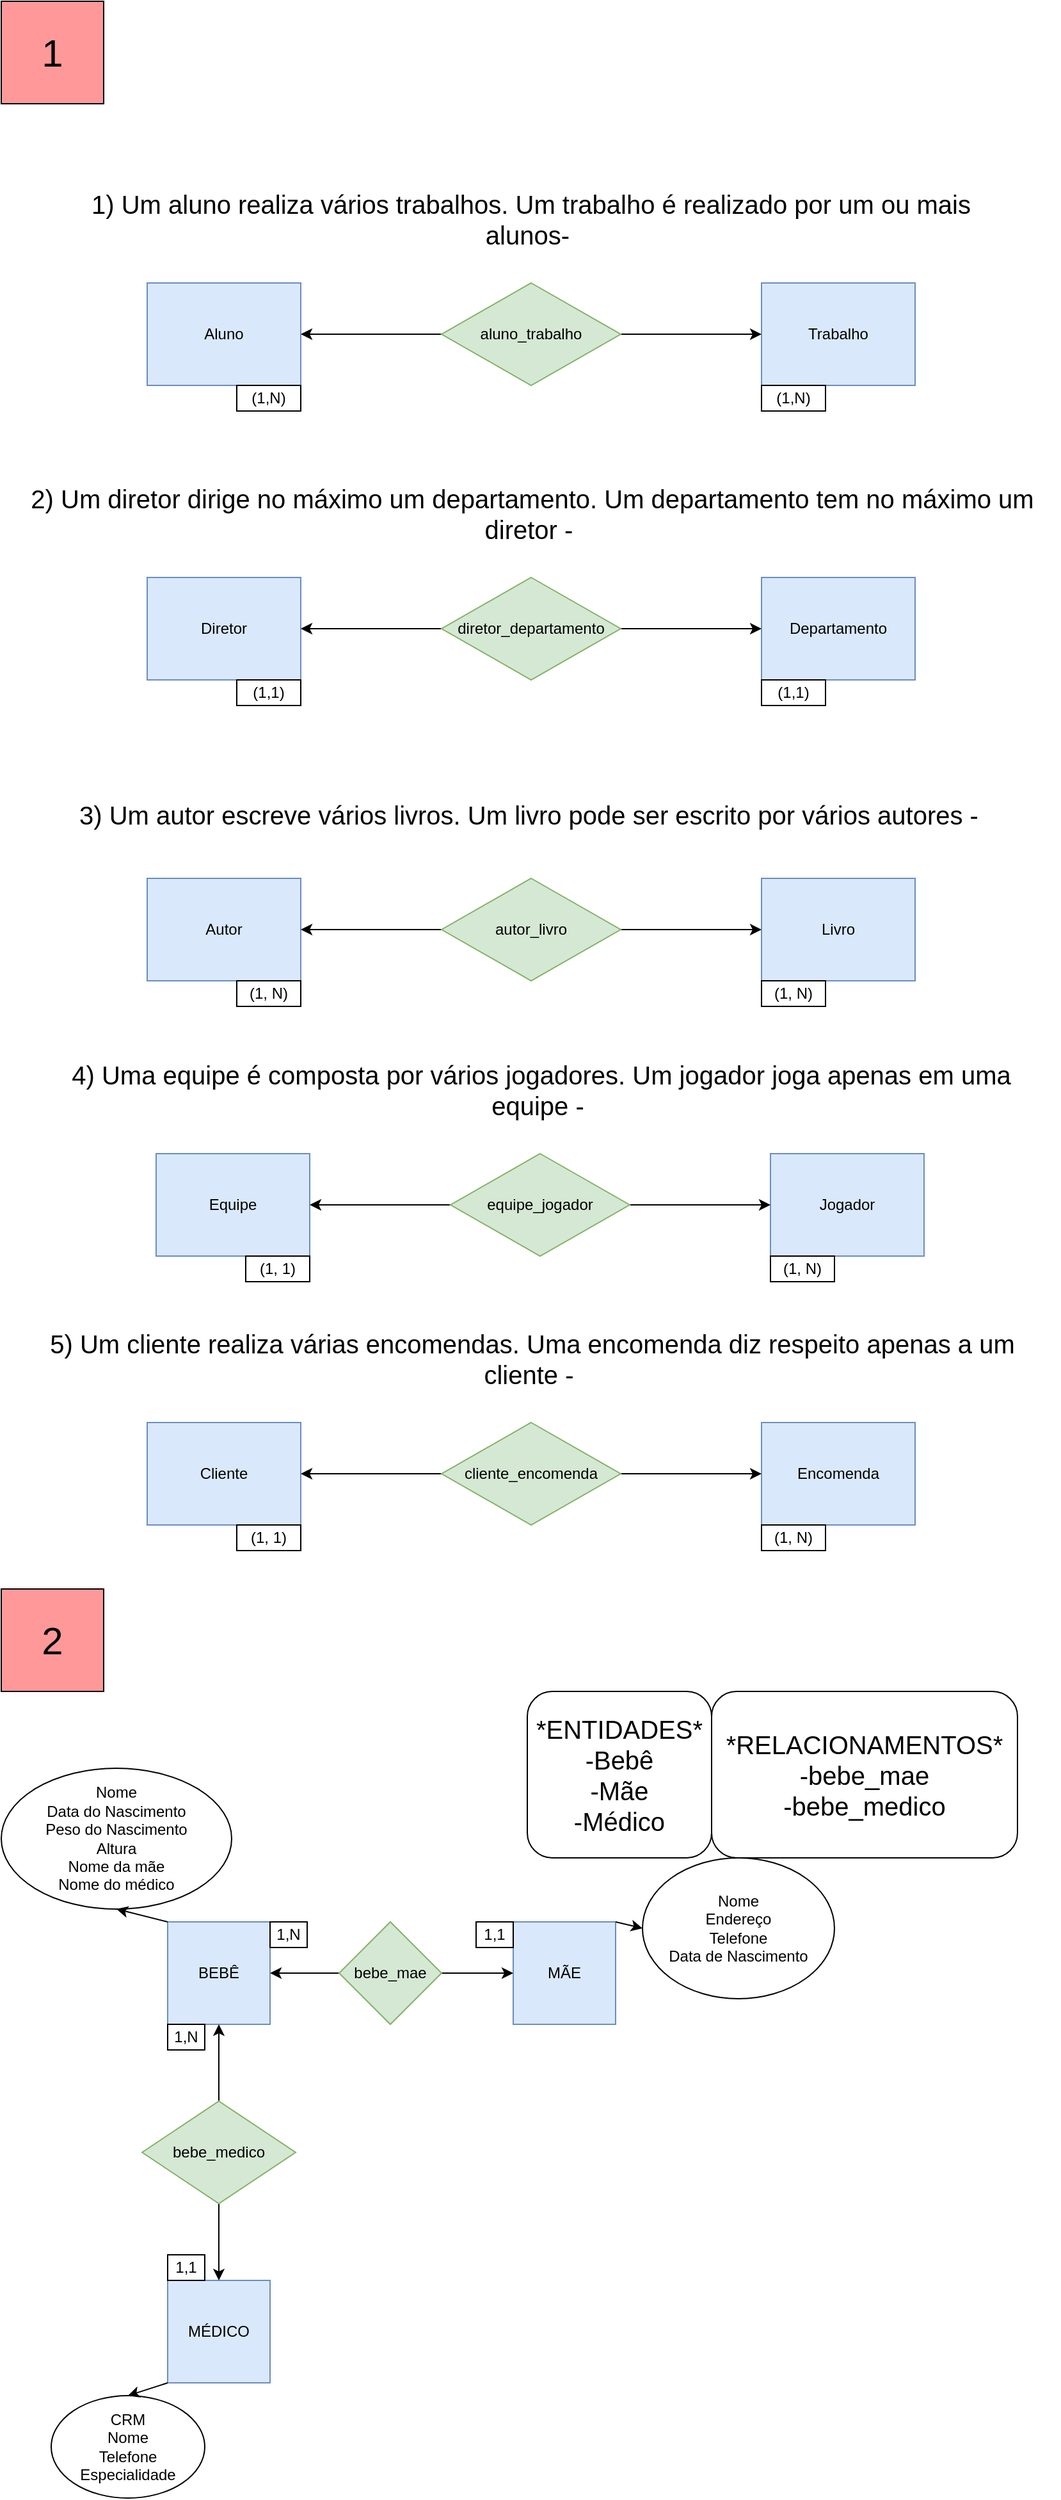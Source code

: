 <mxfile version="21.7.1" type="github">
  <diagram name="Página-1" id="zKv2x6dJgtATqgKXtKyK">
    <mxGraphModel dx="1434" dy="790" grid="1" gridSize="10" guides="1" tooltips="1" connect="1" arrows="1" fold="1" page="1" pageScale="1" pageWidth="827" pageHeight="1169" math="0" shadow="0">
      <root>
        <mxCell id="0" />
        <mxCell id="1" parent="0" />
        <mxCell id="TEELGiDpSiU1nXDWzbDm-1" value="&lt;font style=&quot;font-size: 30px;&quot;&gt;1&lt;/font&gt;" style="whiteSpace=wrap;html=1;aspect=fixed;fillColor=#FF9999;" vertex="1" parent="1">
          <mxGeometry width="80" height="80" as="geometry" />
        </mxCell>
        <mxCell id="TEELGiDpSiU1nXDWzbDm-2" value="&lt;font style=&quot;font-size: 20px;&quot;&gt;&lt;span style=&quot;&quot;&gt;1) Um aluno realiza vários trabalhos. Um trabalho é&amp;nbsp;&lt;/span&gt;&lt;span style=&quot;line-height: 107%; font-family: Calibri, sans-serif;&quot;&gt;&lt;font style=&quot;font-size: 20px;&quot;&gt;realizado por um ou mais alunos&lt;/font&gt;&lt;/span&gt;&lt;span style=&quot;&quot;&gt;-&amp;nbsp;&lt;/span&gt;&lt;/font&gt;" style="text;html=1;strokeColor=none;fillColor=none;align=center;verticalAlign=middle;whiteSpace=wrap;rounded=0;" vertex="1" parent="1">
          <mxGeometry x="34" y="120" width="760" height="100" as="geometry" />
        </mxCell>
        <mxCell id="TEELGiDpSiU1nXDWzbDm-3" value="Aluno" style="rounded=0;whiteSpace=wrap;html=1;fillColor=#dae8fc;strokeColor=#6c8ebf;" vertex="1" parent="1">
          <mxGeometry x="114" y="220" width="120" height="80" as="geometry" />
        </mxCell>
        <mxCell id="TEELGiDpSiU1nXDWzbDm-5" value="Trabalho" style="rounded=0;whiteSpace=wrap;html=1;fillColor=#dae8fc;strokeColor=#6c8ebf;" vertex="1" parent="1">
          <mxGeometry x="594" y="220" width="120" height="80" as="geometry" />
        </mxCell>
        <mxCell id="TEELGiDpSiU1nXDWzbDm-6" value="" style="endArrow=classic;startArrow=classic;html=1;rounded=0;exitX=1;exitY=0.5;exitDx=0;exitDy=0;entryX=0;entryY=0.5;entryDx=0;entryDy=0;" edge="1" parent="1" source="TEELGiDpSiU1nXDWzbDm-3" target="TEELGiDpSiU1nXDWzbDm-5">
          <mxGeometry width="50" height="50" relative="1" as="geometry">
            <mxPoint x="364" y="290" as="sourcePoint" />
            <mxPoint x="414" y="240" as="targetPoint" />
          </mxGeometry>
        </mxCell>
        <mxCell id="TEELGiDpSiU1nXDWzbDm-7" value="(1,N)" style="rounded=0;whiteSpace=wrap;html=1;" vertex="1" parent="1">
          <mxGeometry x="184" y="300" width="50" height="20" as="geometry" />
        </mxCell>
        <mxCell id="TEELGiDpSiU1nXDWzbDm-8" value="(1,N)" style="rounded=0;whiteSpace=wrap;html=1;" vertex="1" parent="1">
          <mxGeometry x="594" y="300" width="50" height="20" as="geometry" />
        </mxCell>
        <mxCell id="TEELGiDpSiU1nXDWzbDm-9" value="aluno_trabalho" style="rhombus;whiteSpace=wrap;html=1;fillColor=#d5e8d4;strokeColor=#82b366;" vertex="1" parent="1">
          <mxGeometry x="344" y="220" width="140" height="80" as="geometry" />
        </mxCell>
        <mxCell id="TEELGiDpSiU1nXDWzbDm-10" value="&lt;font style=&quot;font-size: 20px;&quot;&gt;2)&amp;nbsp;&lt;span style=&quot;background-color: initial;&quot;&gt;Um diretor dirige no máximo um departamento. Um&amp;nbsp;&lt;/span&gt;&lt;span style=&quot;line-height: 107%; font-family: Calibri, sans-serif;&quot;&gt;departamento tem no máximo um diretor&amp;nbsp;&lt;/span&gt;&lt;span style=&quot;&quot;&gt;-&amp;nbsp;&lt;/span&gt;&lt;/font&gt;" style="text;html=1;strokeColor=none;fillColor=none;align=center;verticalAlign=middle;whiteSpace=wrap;rounded=0;" vertex="1" parent="1">
          <mxGeometry x="10" y="350" width="810" height="100" as="geometry" />
        </mxCell>
        <mxCell id="TEELGiDpSiU1nXDWzbDm-11" value="Diretor" style="rounded=0;whiteSpace=wrap;html=1;fillColor=#dae8fc;strokeColor=#6c8ebf;" vertex="1" parent="1">
          <mxGeometry x="114" y="450" width="120" height="80" as="geometry" />
        </mxCell>
        <mxCell id="TEELGiDpSiU1nXDWzbDm-12" value="Departamento" style="rounded=0;whiteSpace=wrap;html=1;fillColor=#dae8fc;strokeColor=#6c8ebf;" vertex="1" parent="1">
          <mxGeometry x="594" y="450" width="120" height="80" as="geometry" />
        </mxCell>
        <mxCell id="TEELGiDpSiU1nXDWzbDm-13" value="" style="endArrow=classic;startArrow=classic;html=1;rounded=0;exitX=1;exitY=0.5;exitDx=0;exitDy=0;entryX=0;entryY=0.5;entryDx=0;entryDy=0;" edge="1" parent="1" source="TEELGiDpSiU1nXDWzbDm-11" target="TEELGiDpSiU1nXDWzbDm-12">
          <mxGeometry width="50" height="50" relative="1" as="geometry">
            <mxPoint x="364" y="520" as="sourcePoint" />
            <mxPoint x="414" y="470" as="targetPoint" />
          </mxGeometry>
        </mxCell>
        <mxCell id="TEELGiDpSiU1nXDWzbDm-14" value="(1,1)" style="rounded=0;whiteSpace=wrap;html=1;" vertex="1" parent="1">
          <mxGeometry x="184" y="530" width="50" height="20" as="geometry" />
        </mxCell>
        <mxCell id="TEELGiDpSiU1nXDWzbDm-15" value="(1,1)" style="rounded=0;whiteSpace=wrap;html=1;" vertex="1" parent="1">
          <mxGeometry x="594" y="530" width="50" height="20" as="geometry" />
        </mxCell>
        <mxCell id="TEELGiDpSiU1nXDWzbDm-16" value="diretor_departamento" style="rhombus;whiteSpace=wrap;html=1;fillColor=#d5e8d4;strokeColor=#82b366;" vertex="1" parent="1">
          <mxGeometry x="344" y="450" width="140" height="80" as="geometry" />
        </mxCell>
        <mxCell id="TEELGiDpSiU1nXDWzbDm-17" value="&lt;font style=&quot;font-size: 20px;&quot;&gt;3)&amp;nbsp;&lt;span style=&quot;line-height: 107%;&quot;&gt;&lt;span style=&quot;&quot;&gt;Um autor escreve vários livros. Um livro pode ser escrito por vários autores&lt;/span&gt;&lt;font style=&quot;font-size: 20px;&quot; face=&quot;Calibri, sans-serif&quot;&gt;&lt;span style=&quot;&quot;&gt;&amp;nbsp;&lt;/span&gt;&lt;/font&gt;&lt;/span&gt;&lt;span style=&quot;&quot;&gt;-&amp;nbsp;&lt;/span&gt;&lt;/font&gt;" style="text;html=1;strokeColor=none;fillColor=none;align=center;verticalAlign=middle;whiteSpace=wrap;rounded=0;" vertex="1" parent="1">
          <mxGeometry x="10" y="585" width="810" height="100" as="geometry" />
        </mxCell>
        <mxCell id="TEELGiDpSiU1nXDWzbDm-18" value="Autor" style="rounded=0;whiteSpace=wrap;html=1;fillColor=#dae8fc;strokeColor=#6c8ebf;" vertex="1" parent="1">
          <mxGeometry x="114" y="685" width="120" height="80" as="geometry" />
        </mxCell>
        <mxCell id="TEELGiDpSiU1nXDWzbDm-19" value="Livro" style="rounded=0;whiteSpace=wrap;html=1;fillColor=#dae8fc;strokeColor=#6c8ebf;" vertex="1" parent="1">
          <mxGeometry x="594" y="685" width="120" height="80" as="geometry" />
        </mxCell>
        <mxCell id="TEELGiDpSiU1nXDWzbDm-20" value="" style="endArrow=classic;startArrow=classic;html=1;rounded=0;exitX=1;exitY=0.5;exitDx=0;exitDy=0;entryX=0;entryY=0.5;entryDx=0;entryDy=0;" edge="1" parent="1" source="TEELGiDpSiU1nXDWzbDm-18" target="TEELGiDpSiU1nXDWzbDm-19">
          <mxGeometry width="50" height="50" relative="1" as="geometry">
            <mxPoint x="364" y="755" as="sourcePoint" />
            <mxPoint x="414" y="705" as="targetPoint" />
          </mxGeometry>
        </mxCell>
        <mxCell id="TEELGiDpSiU1nXDWzbDm-21" value="(1, N)" style="rounded=0;whiteSpace=wrap;html=1;" vertex="1" parent="1">
          <mxGeometry x="184" y="765" width="50" height="20" as="geometry" />
        </mxCell>
        <mxCell id="TEELGiDpSiU1nXDWzbDm-22" value="(1, N)" style="rounded=0;whiteSpace=wrap;html=1;" vertex="1" parent="1">
          <mxGeometry x="594" y="765" width="50" height="20" as="geometry" />
        </mxCell>
        <mxCell id="TEELGiDpSiU1nXDWzbDm-23" value="autor_livro" style="rhombus;whiteSpace=wrap;html=1;fillColor=#d5e8d4;strokeColor=#82b366;" vertex="1" parent="1">
          <mxGeometry x="344" y="685" width="140" height="80" as="geometry" />
        </mxCell>
        <mxCell id="TEELGiDpSiU1nXDWzbDm-24" value="&lt;font style=&quot;font-size: 20px;&quot;&gt;4)&amp;nbsp;&lt;span style=&quot;line-height: 107%;&quot;&gt;&lt;font style=&quot;font-size: 20px;&quot;&gt;&lt;span style=&quot;&quot;&gt;Uma equipe é composta por vários jogadores. Um jogador joga apenas em uma equipe&lt;/span&gt;&lt;font style=&quot;font-size: 20px;&quot; face=&quot;Calibri, sans-serif&quot;&gt;&lt;span style=&quot;&quot;&gt;&amp;nbsp;&lt;/span&gt;&lt;/font&gt;&lt;/font&gt;&lt;/span&gt;&lt;span style=&quot;&quot;&gt;-&amp;nbsp;&lt;/span&gt;&lt;/font&gt;" style="text;html=1;strokeColor=none;fillColor=none;align=center;verticalAlign=middle;whiteSpace=wrap;rounded=0;" vertex="1" parent="1">
          <mxGeometry x="17" y="800" width="810" height="100" as="geometry" />
        </mxCell>
        <mxCell id="TEELGiDpSiU1nXDWzbDm-25" value="Equipe" style="rounded=0;whiteSpace=wrap;html=1;fillColor=#dae8fc;strokeColor=#6c8ebf;" vertex="1" parent="1">
          <mxGeometry x="121" y="900" width="120" height="80" as="geometry" />
        </mxCell>
        <mxCell id="TEELGiDpSiU1nXDWzbDm-26" value="Jogador" style="rounded=0;whiteSpace=wrap;html=1;fillColor=#dae8fc;strokeColor=#6c8ebf;" vertex="1" parent="1">
          <mxGeometry x="601" y="900" width="120" height="80" as="geometry" />
        </mxCell>
        <mxCell id="TEELGiDpSiU1nXDWzbDm-27" value="" style="endArrow=classic;startArrow=classic;html=1;rounded=0;exitX=1;exitY=0.5;exitDx=0;exitDy=0;entryX=0;entryY=0.5;entryDx=0;entryDy=0;" edge="1" parent="1" source="TEELGiDpSiU1nXDWzbDm-25" target="TEELGiDpSiU1nXDWzbDm-26">
          <mxGeometry width="50" height="50" relative="1" as="geometry">
            <mxPoint x="371" y="970" as="sourcePoint" />
            <mxPoint x="421" y="920" as="targetPoint" />
          </mxGeometry>
        </mxCell>
        <mxCell id="TEELGiDpSiU1nXDWzbDm-28" value="(1, 1)" style="rounded=0;whiteSpace=wrap;html=1;" vertex="1" parent="1">
          <mxGeometry x="191" y="980" width="50" height="20" as="geometry" />
        </mxCell>
        <mxCell id="TEELGiDpSiU1nXDWzbDm-29" value="(1, N)" style="rounded=0;whiteSpace=wrap;html=1;" vertex="1" parent="1">
          <mxGeometry x="601" y="980" width="50" height="20" as="geometry" />
        </mxCell>
        <mxCell id="TEELGiDpSiU1nXDWzbDm-30" value="equipe_jogador" style="rhombus;whiteSpace=wrap;html=1;fillColor=#d5e8d4;strokeColor=#82b366;" vertex="1" parent="1">
          <mxGeometry x="351" y="900" width="140" height="80" as="geometry" />
        </mxCell>
        <mxCell id="TEELGiDpSiU1nXDWzbDm-32" value="&lt;font style=&quot;font-size: 20px;&quot;&gt;5)&amp;nbsp;&lt;span style=&quot;line-height: 107%;&quot;&gt;&lt;font style=&quot;font-size: 20px;&quot;&gt;&lt;font style=&quot;font-size: 20px;&quot;&gt;&lt;span style=&quot;&quot;&gt;Um cliente realiza várias encomendas. Uma encomenda diz respeito apenas a um cliente&lt;/span&gt;&lt;font style=&quot;font-size: 20px;&quot; face=&quot;Calibri, sans-serif&quot;&gt;&lt;span style=&quot;&quot;&gt;&amp;nbsp;&lt;/span&gt;&lt;/font&gt;&lt;/font&gt;&lt;/font&gt;&lt;/span&gt;&lt;span style=&quot;&quot;&gt;-&amp;nbsp;&lt;/span&gt;&lt;/font&gt;" style="text;html=1;strokeColor=none;fillColor=none;align=center;verticalAlign=middle;whiteSpace=wrap;rounded=0;" vertex="1" parent="1">
          <mxGeometry x="10" y="1010" width="810" height="100" as="geometry" />
        </mxCell>
        <mxCell id="TEELGiDpSiU1nXDWzbDm-33" value="Cliente" style="rounded=0;whiteSpace=wrap;html=1;fillColor=#dae8fc;strokeColor=#6c8ebf;" vertex="1" parent="1">
          <mxGeometry x="114" y="1110" width="120" height="80" as="geometry" />
        </mxCell>
        <mxCell id="TEELGiDpSiU1nXDWzbDm-34" value="Encomenda" style="rounded=0;whiteSpace=wrap;html=1;fillColor=#dae8fc;strokeColor=#6c8ebf;" vertex="1" parent="1">
          <mxGeometry x="594" y="1110" width="120" height="80" as="geometry" />
        </mxCell>
        <mxCell id="TEELGiDpSiU1nXDWzbDm-35" value="" style="endArrow=classic;startArrow=classic;html=1;rounded=0;exitX=1;exitY=0.5;exitDx=0;exitDy=0;entryX=0;entryY=0.5;entryDx=0;entryDy=0;" edge="1" parent="1" source="TEELGiDpSiU1nXDWzbDm-33" target="TEELGiDpSiU1nXDWzbDm-34">
          <mxGeometry width="50" height="50" relative="1" as="geometry">
            <mxPoint x="364" y="1180" as="sourcePoint" />
            <mxPoint x="414" y="1130" as="targetPoint" />
          </mxGeometry>
        </mxCell>
        <mxCell id="TEELGiDpSiU1nXDWzbDm-36" value="(1, 1)" style="rounded=0;whiteSpace=wrap;html=1;" vertex="1" parent="1">
          <mxGeometry x="184" y="1190" width="50" height="20" as="geometry" />
        </mxCell>
        <mxCell id="TEELGiDpSiU1nXDWzbDm-37" value="(1, N)" style="rounded=0;whiteSpace=wrap;html=1;" vertex="1" parent="1">
          <mxGeometry x="594" y="1190" width="50" height="20" as="geometry" />
        </mxCell>
        <mxCell id="TEELGiDpSiU1nXDWzbDm-38" value="cliente_encomenda" style="rhombus;whiteSpace=wrap;html=1;fillColor=#d5e8d4;strokeColor=#82b366;" vertex="1" parent="1">
          <mxGeometry x="344" y="1110" width="140" height="80" as="geometry" />
        </mxCell>
        <mxCell id="TEELGiDpSiU1nXDWzbDm-40" value="&lt;font style=&quot;font-size: 30px;&quot;&gt;2&lt;/font&gt;" style="whiteSpace=wrap;html=1;aspect=fixed;fillColor=#FF9999;" vertex="1" parent="1">
          <mxGeometry y="1240" width="80" height="80" as="geometry" />
        </mxCell>
        <mxCell id="TEELGiDpSiU1nXDWzbDm-43" value="&lt;font style=&quot;font-size: 20px;&quot;&gt;*ENTIDADES*&lt;br&gt;-Bebê&lt;br&gt;-Mãe&lt;br&gt;-Médico&lt;/font&gt;" style="rounded=1;whiteSpace=wrap;html=1;" vertex="1" parent="1">
          <mxGeometry x="411" y="1320" width="144" height="130" as="geometry" />
        </mxCell>
        <mxCell id="TEELGiDpSiU1nXDWzbDm-44" value="&lt;font style=&quot;font-size: 20px;&quot;&gt;*RELACIONAMENTOS*&lt;br&gt;-bebe_mae&lt;br&gt;-bebe_medico&lt;/font&gt;" style="rounded=1;whiteSpace=wrap;html=1;" vertex="1" parent="1">
          <mxGeometry x="555" y="1320" width="239" height="130" as="geometry" />
        </mxCell>
        <mxCell id="TEELGiDpSiU1nXDWzbDm-45" value="BEBÊ" style="whiteSpace=wrap;html=1;aspect=fixed;fillColor=#dae8fc;strokeColor=#6c8ebf;" vertex="1" parent="1">
          <mxGeometry x="130" y="1500" width="80" height="80" as="geometry" />
        </mxCell>
        <mxCell id="TEELGiDpSiU1nXDWzbDm-46" value="MÃE" style="whiteSpace=wrap;html=1;aspect=fixed;fillColor=#dae8fc;strokeColor=#6c8ebf;" vertex="1" parent="1">
          <mxGeometry x="400" y="1500" width="80" height="80" as="geometry" />
        </mxCell>
        <mxCell id="TEELGiDpSiU1nXDWzbDm-47" value="MÉDICO" style="whiteSpace=wrap;html=1;aspect=fixed;fillColor=#dae8fc;strokeColor=#6c8ebf;" vertex="1" parent="1">
          <mxGeometry x="130" y="1780" width="80" height="80" as="geometry" />
        </mxCell>
        <mxCell id="TEELGiDpSiU1nXDWzbDm-49" value="" style="endArrow=classic;startArrow=classic;html=1;rounded=0;exitX=0.5;exitY=1;exitDx=0;exitDy=0;entryX=0.5;entryY=0;entryDx=0;entryDy=0;" edge="1" parent="1" source="TEELGiDpSiU1nXDWzbDm-45" target="TEELGiDpSiU1nXDWzbDm-47">
          <mxGeometry width="50" height="50" relative="1" as="geometry">
            <mxPoint x="540" y="1590" as="sourcePoint" />
            <mxPoint x="590" y="1540" as="targetPoint" />
          </mxGeometry>
        </mxCell>
        <mxCell id="TEELGiDpSiU1nXDWzbDm-52" value="bebe_medico" style="rhombus;whiteSpace=wrap;html=1;fillColor=#d5e8d4;strokeColor=#82b366;" vertex="1" parent="1">
          <mxGeometry x="110" y="1640" width="120" height="80" as="geometry" />
        </mxCell>
        <mxCell id="TEELGiDpSiU1nXDWzbDm-53" value="1,N" style="rounded=0;whiteSpace=wrap;html=1;" vertex="1" parent="1">
          <mxGeometry x="130" y="1580" width="29" height="20" as="geometry" />
        </mxCell>
        <mxCell id="TEELGiDpSiU1nXDWzbDm-54" value="1,N" style="rounded=0;whiteSpace=wrap;html=1;" vertex="1" parent="1">
          <mxGeometry x="210" y="1500" width="29" height="20" as="geometry" />
        </mxCell>
        <mxCell id="TEELGiDpSiU1nXDWzbDm-55" value="1,1" style="rounded=0;whiteSpace=wrap;html=1;" vertex="1" parent="1">
          <mxGeometry x="371" y="1500" width="29" height="20" as="geometry" />
        </mxCell>
        <mxCell id="TEELGiDpSiU1nXDWzbDm-56" value="1,1" style="rounded=0;whiteSpace=wrap;html=1;" vertex="1" parent="1">
          <mxGeometry x="130" y="1760" width="29" height="20" as="geometry" />
        </mxCell>
        <mxCell id="TEELGiDpSiU1nXDWzbDm-58" value="" style="endArrow=classic;startArrow=classic;html=1;rounded=0;exitX=1;exitY=0.5;exitDx=0;exitDy=0;entryX=0;entryY=0.5;entryDx=0;entryDy=0;" edge="1" parent="1" source="TEELGiDpSiU1nXDWzbDm-45" target="TEELGiDpSiU1nXDWzbDm-46">
          <mxGeometry width="50" height="50" relative="1" as="geometry">
            <mxPoint x="380" y="1640" as="sourcePoint" />
            <mxPoint x="430" y="1590" as="targetPoint" />
          </mxGeometry>
        </mxCell>
        <mxCell id="TEELGiDpSiU1nXDWzbDm-59" value="bebe_mae" style="rhombus;whiteSpace=wrap;html=1;fillColor=#d5e8d4;strokeColor=#82b366;" vertex="1" parent="1">
          <mxGeometry x="264" y="1500" width="80" height="80" as="geometry" />
        </mxCell>
        <mxCell id="TEELGiDpSiU1nXDWzbDm-61" value="Nome&lt;br&gt;Endereço&lt;br&gt;Telefone&lt;br&gt;Data de Nascimento" style="ellipse;whiteSpace=wrap;html=1;" vertex="1" parent="1">
          <mxGeometry x="501" y="1450" width="150" height="110" as="geometry" />
        </mxCell>
        <mxCell id="TEELGiDpSiU1nXDWzbDm-64" value="CRM&lt;br&gt;Nome&lt;br&gt;Telefone&lt;br&gt;Especialidade" style="ellipse;whiteSpace=wrap;html=1;" vertex="1" parent="1">
          <mxGeometry x="39" y="1870" width="120" height="80" as="geometry" />
        </mxCell>
        <mxCell id="TEELGiDpSiU1nXDWzbDm-67" value="" style="endArrow=classic;html=1;rounded=0;exitX=1;exitY=0;exitDx=0;exitDy=0;entryX=0;entryY=0.5;entryDx=0;entryDy=0;" edge="1" parent="1" source="TEELGiDpSiU1nXDWzbDm-46" target="TEELGiDpSiU1nXDWzbDm-61">
          <mxGeometry width="50" height="50" relative="1" as="geometry">
            <mxPoint x="390" y="1700" as="sourcePoint" />
            <mxPoint x="440" y="1650" as="targetPoint" />
          </mxGeometry>
        </mxCell>
        <mxCell id="TEELGiDpSiU1nXDWzbDm-69" value="" style="endArrow=classic;html=1;rounded=0;exitX=0;exitY=1;exitDx=0;exitDy=0;entryX=0.5;entryY=0;entryDx=0;entryDy=0;" edge="1" parent="1" source="TEELGiDpSiU1nXDWzbDm-47" target="TEELGiDpSiU1nXDWzbDm-64">
          <mxGeometry width="50" height="50" relative="1" as="geometry">
            <mxPoint x="390" y="1700" as="sourcePoint" />
            <mxPoint x="440" y="1650" as="targetPoint" />
          </mxGeometry>
        </mxCell>
        <mxCell id="TEELGiDpSiU1nXDWzbDm-70" value="Nome&lt;br&gt;Data do Nascimento&lt;br&gt;Peso do Nascimento&lt;br&gt;Altura&lt;br&gt;Nome da mãe&lt;br&gt;Nome do médico" style="ellipse;whiteSpace=wrap;html=1;" vertex="1" parent="1">
          <mxGeometry y="1380" width="180" height="110" as="geometry" />
        </mxCell>
        <mxCell id="TEELGiDpSiU1nXDWzbDm-71" value="" style="endArrow=classic;html=1;rounded=0;exitX=0;exitY=0;exitDx=0;exitDy=0;entryX=0.5;entryY=1;entryDx=0;entryDy=0;" edge="1" parent="1" source="TEELGiDpSiU1nXDWzbDm-45" target="TEELGiDpSiU1nXDWzbDm-70">
          <mxGeometry width="50" height="50" relative="1" as="geometry">
            <mxPoint x="390" y="1560" as="sourcePoint" />
            <mxPoint x="440" y="1510" as="targetPoint" />
          </mxGeometry>
        </mxCell>
      </root>
    </mxGraphModel>
  </diagram>
</mxfile>
